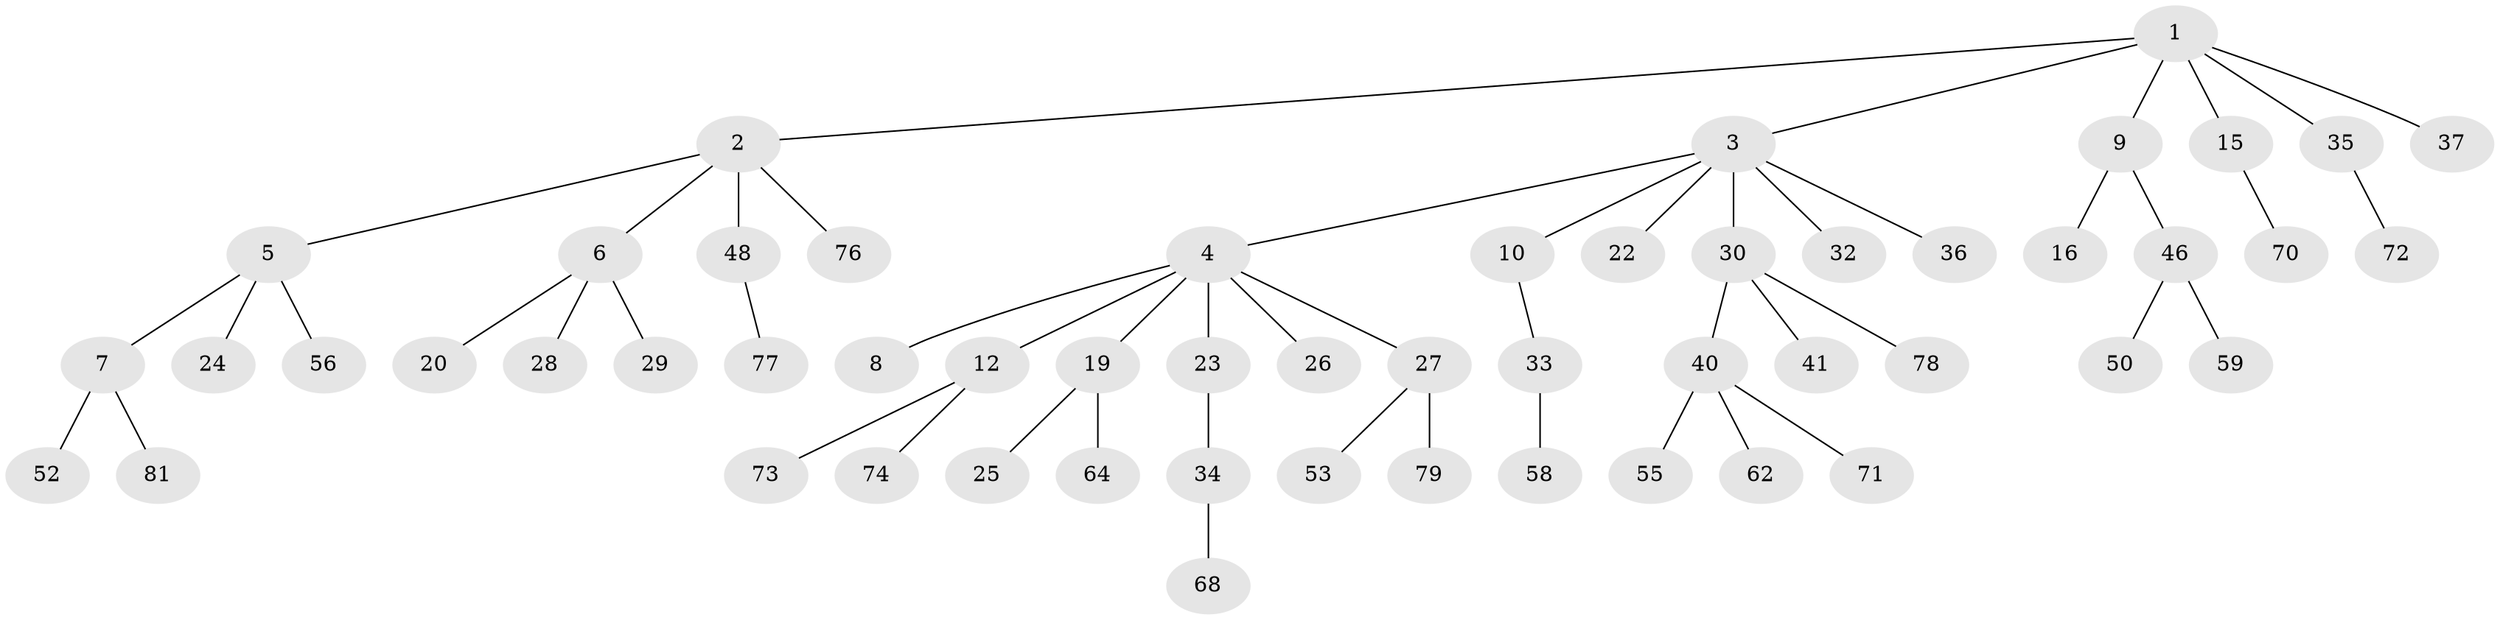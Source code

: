 // Generated by graph-tools (version 1.1) at 2025/52/02/27/25 19:52:11]
// undirected, 54 vertices, 53 edges
graph export_dot {
graph [start="1"]
  node [color=gray90,style=filled];
  1 [super="+43"];
  2 [super="+14"];
  3 [super="+49"];
  4 [super="+11"];
  5 [super="+60"];
  6 [super="+18"];
  7 [super="+51"];
  8;
  9 [super="+13"];
  10;
  12 [super="+31"];
  15 [super="+17"];
  16;
  19 [super="+21"];
  20;
  22;
  23;
  24;
  25;
  26;
  27 [super="+42"];
  28 [super="+44"];
  29 [super="+38"];
  30 [super="+69"];
  32;
  33 [super="+54"];
  34 [super="+47"];
  35 [super="+39"];
  36;
  37 [super="+65"];
  40 [super="+45"];
  41 [super="+57"];
  46 [super="+67"];
  48 [super="+61"];
  50;
  52;
  53;
  55;
  56 [super="+75"];
  58 [super="+63"];
  59;
  62 [super="+66"];
  64;
  68;
  70;
  71;
  72;
  73;
  74;
  76;
  77 [super="+80"];
  78;
  79;
  81;
  1 -- 2;
  1 -- 3;
  1 -- 9;
  1 -- 15;
  1 -- 35;
  1 -- 37;
  2 -- 5;
  2 -- 6;
  2 -- 48;
  2 -- 76;
  3 -- 4;
  3 -- 10;
  3 -- 22;
  3 -- 30;
  3 -- 32;
  3 -- 36;
  4 -- 8;
  4 -- 19;
  4 -- 27;
  4 -- 26;
  4 -- 12;
  4 -- 23;
  5 -- 7;
  5 -- 24;
  5 -- 56;
  6 -- 28;
  6 -- 20;
  6 -- 29;
  7 -- 52;
  7 -- 81;
  9 -- 16;
  9 -- 46;
  10 -- 33;
  12 -- 73;
  12 -- 74;
  15 -- 70;
  19 -- 25;
  19 -- 64;
  23 -- 34;
  27 -- 53;
  27 -- 79;
  30 -- 40;
  30 -- 41;
  30 -- 78;
  33 -- 58;
  34 -- 68;
  35 -- 72;
  40 -- 62;
  40 -- 71;
  40 -- 55;
  46 -- 50;
  46 -- 59;
  48 -- 77;
}
